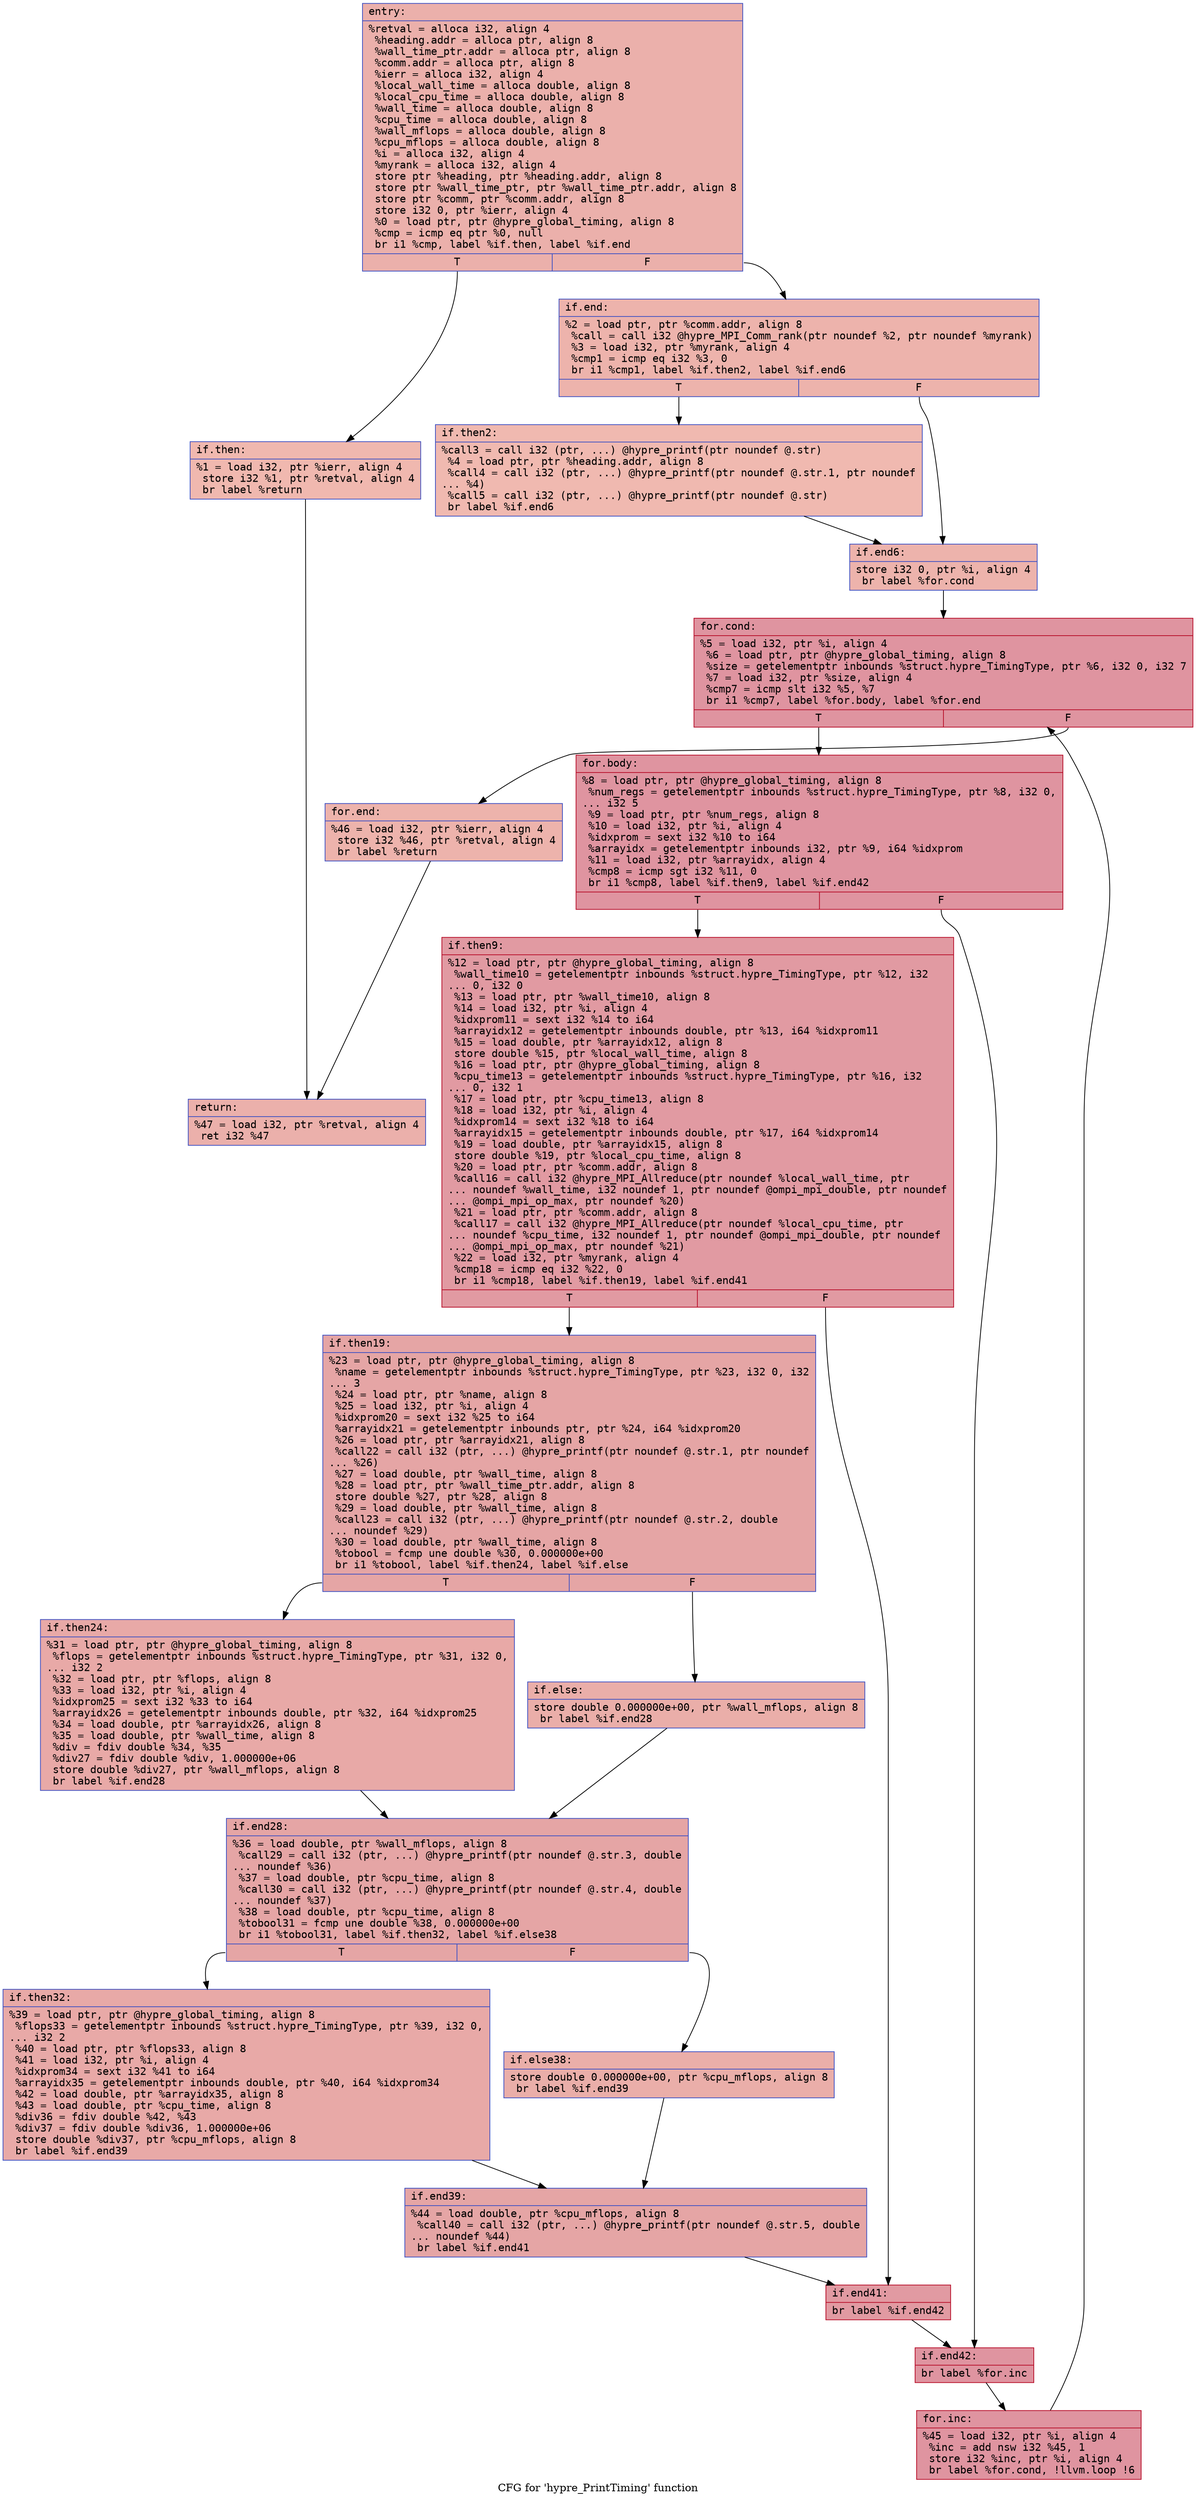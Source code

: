 digraph "CFG for 'hypre_PrintTiming' function" {
	label="CFG for 'hypre_PrintTiming' function";

	Node0x557f02aa3b50 [shape=record,color="#3d50c3ff", style=filled, fillcolor="#d24b4070" fontname="Courier",label="{entry:\l|  %retval = alloca i32, align 4\l  %heading.addr = alloca ptr, align 8\l  %wall_time_ptr.addr = alloca ptr, align 8\l  %comm.addr = alloca ptr, align 8\l  %ierr = alloca i32, align 4\l  %local_wall_time = alloca double, align 8\l  %local_cpu_time = alloca double, align 8\l  %wall_time = alloca double, align 8\l  %cpu_time = alloca double, align 8\l  %wall_mflops = alloca double, align 8\l  %cpu_mflops = alloca double, align 8\l  %i = alloca i32, align 4\l  %myrank = alloca i32, align 4\l  store ptr %heading, ptr %heading.addr, align 8\l  store ptr %wall_time_ptr, ptr %wall_time_ptr.addr, align 8\l  store ptr %comm, ptr %comm.addr, align 8\l  store i32 0, ptr %ierr, align 4\l  %0 = load ptr, ptr @hypre_global_timing, align 8\l  %cmp = icmp eq ptr %0, null\l  br i1 %cmp, label %if.then, label %if.end\l|{<s0>T|<s1>F}}"];
	Node0x557f02aa3b50:s0 -> Node0x557f02aa48f0[tooltip="entry -> if.then\nProbability 37.50%" ];
	Node0x557f02aa3b50:s1 -> Node0x557f02aa4960[tooltip="entry -> if.end\nProbability 62.50%" ];
	Node0x557f02aa48f0 [shape=record,color="#3d50c3ff", style=filled, fillcolor="#dc5d4a70" fontname="Courier",label="{if.then:\l|  %1 = load i32, ptr %ierr, align 4\l  store i32 %1, ptr %retval, align 4\l  br label %return\l}"];
	Node0x557f02aa48f0 -> Node0x557f02aa4ba0[tooltip="if.then -> return\nProbability 100.00%" ];
	Node0x557f02aa4960 [shape=record,color="#3d50c3ff", style=filled, fillcolor="#d6524470" fontname="Courier",label="{if.end:\l|  %2 = load ptr, ptr %comm.addr, align 8\l  %call = call i32 @hypre_MPI_Comm_rank(ptr noundef %2, ptr noundef %myrank)\l  %3 = load i32, ptr %myrank, align 4\l  %cmp1 = icmp eq i32 %3, 0\l  br i1 %cmp1, label %if.then2, label %if.end6\l|{<s0>T|<s1>F}}"];
	Node0x557f02aa4960:s0 -> Node0x557f02aa5000[tooltip="if.end -> if.then2\nProbability 37.50%" ];
	Node0x557f02aa4960:s1 -> Node0x557f02aa5050[tooltip="if.end -> if.end6\nProbability 62.50%" ];
	Node0x557f02aa5000 [shape=record,color="#3d50c3ff", style=filled, fillcolor="#de614d70" fontname="Courier",label="{if.then2:\l|  %call3 = call i32 (ptr, ...) @hypre_printf(ptr noundef @.str)\l  %4 = load ptr, ptr %heading.addr, align 8\l  %call4 = call i32 (ptr, ...) @hypre_printf(ptr noundef @.str.1, ptr noundef\l... %4)\l  %call5 = call i32 (ptr, ...) @hypre_printf(ptr noundef @.str)\l  br label %if.end6\l}"];
	Node0x557f02aa5000 -> Node0x557f02aa5050[tooltip="if.then2 -> if.end6\nProbability 100.00%" ];
	Node0x557f02aa5050 [shape=record,color="#3d50c3ff", style=filled, fillcolor="#d6524470" fontname="Courier",label="{if.end6:\l|  store i32 0, ptr %i, align 4\l  br label %for.cond\l}"];
	Node0x557f02aa5050 -> Node0x557f02a91240[tooltip="if.end6 -> for.cond\nProbability 100.00%" ];
	Node0x557f02a91240 [shape=record,color="#b70d28ff", style=filled, fillcolor="#b70d2870" fontname="Courier",label="{for.cond:\l|  %5 = load i32, ptr %i, align 4\l  %6 = load ptr, ptr @hypre_global_timing, align 8\l  %size = getelementptr inbounds %struct.hypre_TimingType, ptr %6, i32 0, i32 7\l  %7 = load i32, ptr %size, align 4\l  %cmp7 = icmp slt i32 %5, %7\l  br i1 %cmp7, label %for.body, label %for.end\l|{<s0>T|<s1>F}}"];
	Node0x557f02a91240:s0 -> Node0x557f02a91640[tooltip="for.cond -> for.body\nProbability 96.88%" ];
	Node0x557f02a91240:s1 -> Node0x557f02a91690[tooltip="for.cond -> for.end\nProbability 3.12%" ];
	Node0x557f02a91640 [shape=record,color="#b70d28ff", style=filled, fillcolor="#b70d2870" fontname="Courier",label="{for.body:\l|  %8 = load ptr, ptr @hypre_global_timing, align 8\l  %num_regs = getelementptr inbounds %struct.hypre_TimingType, ptr %8, i32 0,\l... i32 5\l  %9 = load ptr, ptr %num_regs, align 8\l  %10 = load i32, ptr %i, align 4\l  %idxprom = sext i32 %10 to i64\l  %arrayidx = getelementptr inbounds i32, ptr %9, i64 %idxprom\l  %11 = load i32, ptr %arrayidx, align 4\l  %cmp8 = icmp sgt i32 %11, 0\l  br i1 %cmp8, label %if.then9, label %if.end42\l|{<s0>T|<s1>F}}"];
	Node0x557f02a91640:s0 -> Node0x557f02a91ce0[tooltip="for.body -> if.then9\nProbability 62.50%" ];
	Node0x557f02a91640:s1 -> Node0x557f02a91d60[tooltip="for.body -> if.end42\nProbability 37.50%" ];
	Node0x557f02a91ce0 [shape=record,color="#b70d28ff", style=filled, fillcolor="#bb1b2c70" fontname="Courier",label="{if.then9:\l|  %12 = load ptr, ptr @hypre_global_timing, align 8\l  %wall_time10 = getelementptr inbounds %struct.hypre_TimingType, ptr %12, i32\l... 0, i32 0\l  %13 = load ptr, ptr %wall_time10, align 8\l  %14 = load i32, ptr %i, align 4\l  %idxprom11 = sext i32 %14 to i64\l  %arrayidx12 = getelementptr inbounds double, ptr %13, i64 %idxprom11\l  %15 = load double, ptr %arrayidx12, align 8\l  store double %15, ptr %local_wall_time, align 8\l  %16 = load ptr, ptr @hypre_global_timing, align 8\l  %cpu_time13 = getelementptr inbounds %struct.hypre_TimingType, ptr %16, i32\l... 0, i32 1\l  %17 = load ptr, ptr %cpu_time13, align 8\l  %18 = load i32, ptr %i, align 4\l  %idxprom14 = sext i32 %18 to i64\l  %arrayidx15 = getelementptr inbounds double, ptr %17, i64 %idxprom14\l  %19 = load double, ptr %arrayidx15, align 8\l  store double %19, ptr %local_cpu_time, align 8\l  %20 = load ptr, ptr %comm.addr, align 8\l  %call16 = call i32 @hypre_MPI_Allreduce(ptr noundef %local_wall_time, ptr\l... noundef %wall_time, i32 noundef 1, ptr noundef @ompi_mpi_double, ptr noundef\l... @ompi_mpi_op_max, ptr noundef %20)\l  %21 = load ptr, ptr %comm.addr, align 8\l  %call17 = call i32 @hypre_MPI_Allreduce(ptr noundef %local_cpu_time, ptr\l... noundef %cpu_time, i32 noundef 1, ptr noundef @ompi_mpi_double, ptr noundef\l... @ompi_mpi_op_max, ptr noundef %21)\l  %22 = load i32, ptr %myrank, align 4\l  %cmp18 = icmp eq i32 %22, 0\l  br i1 %cmp18, label %if.then19, label %if.end41\l|{<s0>T|<s1>F}}"];
	Node0x557f02a91ce0:s0 -> Node0x557f02aa9740[tooltip="if.then9 -> if.then19\nProbability 37.50%" ];
	Node0x557f02a91ce0:s1 -> Node0x557f02aa9e10[tooltip="if.then9 -> if.end41\nProbability 62.50%" ];
	Node0x557f02aa9740 [shape=record,color="#3d50c3ff", style=filled, fillcolor="#c5333470" fontname="Courier",label="{if.then19:\l|  %23 = load ptr, ptr @hypre_global_timing, align 8\l  %name = getelementptr inbounds %struct.hypre_TimingType, ptr %23, i32 0, i32\l... 3\l  %24 = load ptr, ptr %name, align 8\l  %25 = load i32, ptr %i, align 4\l  %idxprom20 = sext i32 %25 to i64\l  %arrayidx21 = getelementptr inbounds ptr, ptr %24, i64 %idxprom20\l  %26 = load ptr, ptr %arrayidx21, align 8\l  %call22 = call i32 (ptr, ...) @hypre_printf(ptr noundef @.str.1, ptr noundef\l... %26)\l  %27 = load double, ptr %wall_time, align 8\l  %28 = load ptr, ptr %wall_time_ptr.addr, align 8\l  store double %27, ptr %28, align 8\l  %29 = load double, ptr %wall_time, align 8\l  %call23 = call i32 (ptr, ...) @hypre_printf(ptr noundef @.str.2, double\l... noundef %29)\l  %30 = load double, ptr %wall_time, align 8\l  %tobool = fcmp une double %30, 0.000000e+00\l  br i1 %tobool, label %if.then24, label %if.else\l|{<s0>T|<s1>F}}"];
	Node0x557f02aa9740:s0 -> Node0x557f02aaa9d0[tooltip="if.then19 -> if.then24\nProbability 62.50%" ];
	Node0x557f02aa9740:s1 -> Node0x557f02aaaa20[tooltip="if.then19 -> if.else\nProbability 37.50%" ];
	Node0x557f02aaa9d0 [shape=record,color="#3d50c3ff", style=filled, fillcolor="#ca3b3770" fontname="Courier",label="{if.then24:\l|  %31 = load ptr, ptr @hypre_global_timing, align 8\l  %flops = getelementptr inbounds %struct.hypre_TimingType, ptr %31, i32 0,\l... i32 2\l  %32 = load ptr, ptr %flops, align 8\l  %33 = load i32, ptr %i, align 4\l  %idxprom25 = sext i32 %33 to i64\l  %arrayidx26 = getelementptr inbounds double, ptr %32, i64 %idxprom25\l  %34 = load double, ptr %arrayidx26, align 8\l  %35 = load double, ptr %wall_time, align 8\l  %div = fdiv double %34, %35\l  %div27 = fdiv double %div, 1.000000e+06\l  store double %div27, ptr %wall_mflops, align 8\l  br label %if.end28\l}"];
	Node0x557f02aaa9d0 -> Node0x557f02aab280[tooltip="if.then24 -> if.end28\nProbability 100.00%" ];
	Node0x557f02aaaa20 [shape=record,color="#3d50c3ff", style=filled, fillcolor="#d0473d70" fontname="Courier",label="{if.else:\l|  store double 0.000000e+00, ptr %wall_mflops, align 8\l  br label %if.end28\l}"];
	Node0x557f02aaaa20 -> Node0x557f02aab280[tooltip="if.else -> if.end28\nProbability 100.00%" ];
	Node0x557f02aab280 [shape=record,color="#3d50c3ff", style=filled, fillcolor="#c5333470" fontname="Courier",label="{if.end28:\l|  %36 = load double, ptr %wall_mflops, align 8\l  %call29 = call i32 (ptr, ...) @hypre_printf(ptr noundef @.str.3, double\l... noundef %36)\l  %37 = load double, ptr %cpu_time, align 8\l  %call30 = call i32 (ptr, ...) @hypre_printf(ptr noundef @.str.4, double\l... noundef %37)\l  %38 = load double, ptr %cpu_time, align 8\l  %tobool31 = fcmp une double %38, 0.000000e+00\l  br i1 %tobool31, label %if.then32, label %if.else38\l|{<s0>T|<s1>F}}"];
	Node0x557f02aab280:s0 -> Node0x557f02aab920[tooltip="if.end28 -> if.then32\nProbability 62.50%" ];
	Node0x557f02aab280:s1 -> Node0x557f02aab9a0[tooltip="if.end28 -> if.else38\nProbability 37.50%" ];
	Node0x557f02aab920 [shape=record,color="#3d50c3ff", style=filled, fillcolor="#ca3b3770" fontname="Courier",label="{if.then32:\l|  %39 = load ptr, ptr @hypre_global_timing, align 8\l  %flops33 = getelementptr inbounds %struct.hypre_TimingType, ptr %39, i32 0,\l... i32 2\l  %40 = load ptr, ptr %flops33, align 8\l  %41 = load i32, ptr %i, align 4\l  %idxprom34 = sext i32 %41 to i64\l  %arrayidx35 = getelementptr inbounds double, ptr %40, i64 %idxprom34\l  %42 = load double, ptr %arrayidx35, align 8\l  %43 = load double, ptr %cpu_time, align 8\l  %div36 = fdiv double %42, %43\l  %div37 = fdiv double %div36, 1.000000e+06\l  store double %div37, ptr %cpu_mflops, align 8\l  br label %if.end39\l}"];
	Node0x557f02aab920 -> Node0x557f02aac1a0[tooltip="if.then32 -> if.end39\nProbability 100.00%" ];
	Node0x557f02aab9a0 [shape=record,color="#3d50c3ff", style=filled, fillcolor="#d0473d70" fontname="Courier",label="{if.else38:\l|  store double 0.000000e+00, ptr %cpu_mflops, align 8\l  br label %if.end39\l}"];
	Node0x557f02aab9a0 -> Node0x557f02aac1a0[tooltip="if.else38 -> if.end39\nProbability 100.00%" ];
	Node0x557f02aac1a0 [shape=record,color="#3d50c3ff", style=filled, fillcolor="#c5333470" fontname="Courier",label="{if.end39:\l|  %44 = load double, ptr %cpu_mflops, align 8\l  %call40 = call i32 (ptr, ...) @hypre_printf(ptr noundef @.str.5, double\l... noundef %44)\l  br label %if.end41\l}"];
	Node0x557f02aac1a0 -> Node0x557f02aa9e10[tooltip="if.end39 -> if.end41\nProbability 100.00%" ];
	Node0x557f02aa9e10 [shape=record,color="#b70d28ff", style=filled, fillcolor="#bb1b2c70" fontname="Courier",label="{if.end41:\l|  br label %if.end42\l}"];
	Node0x557f02aa9e10 -> Node0x557f02a91d60[tooltip="if.end41 -> if.end42\nProbability 100.00%" ];
	Node0x557f02a91d60 [shape=record,color="#b70d28ff", style=filled, fillcolor="#b70d2870" fontname="Courier",label="{if.end42:\l|  br label %for.inc\l}"];
	Node0x557f02a91d60 -> Node0x557f02aac630[tooltip="if.end42 -> for.inc\nProbability 100.00%" ];
	Node0x557f02aac630 [shape=record,color="#b70d28ff", style=filled, fillcolor="#b70d2870" fontname="Courier",label="{for.inc:\l|  %45 = load i32, ptr %i, align 4\l  %inc = add nsw i32 %45, 1\l  store i32 %inc, ptr %i, align 4\l  br label %for.cond, !llvm.loop !6\l}"];
	Node0x557f02aac630 -> Node0x557f02a91240[tooltip="for.inc -> for.cond\nProbability 100.00%" ];
	Node0x557f02a91690 [shape=record,color="#3d50c3ff", style=filled, fillcolor="#d6524470" fontname="Courier",label="{for.end:\l|  %46 = load i32, ptr %ierr, align 4\l  store i32 %46, ptr %retval, align 4\l  br label %return\l}"];
	Node0x557f02a91690 -> Node0x557f02aa4ba0[tooltip="for.end -> return\nProbability 100.00%" ];
	Node0x557f02aa4ba0 [shape=record,color="#3d50c3ff", style=filled, fillcolor="#d24b4070" fontname="Courier",label="{return:\l|  %47 = load i32, ptr %retval, align 4\l  ret i32 %47\l}"];
}
